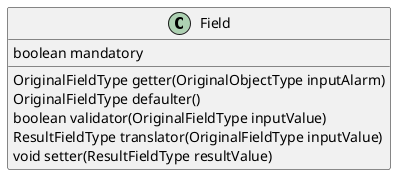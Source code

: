 @startuml
class Field {
    boolean mandatory
    OriginalFieldType getter(OriginalObjectType inputAlarm)
    OriginalFieldType defaulter()
    boolean validator(OriginalFieldType inputValue)
    ResultFieldType translator(OriginalFieldType inputValue)
    void setter(ResultFieldType resultValue)
}
@enduml